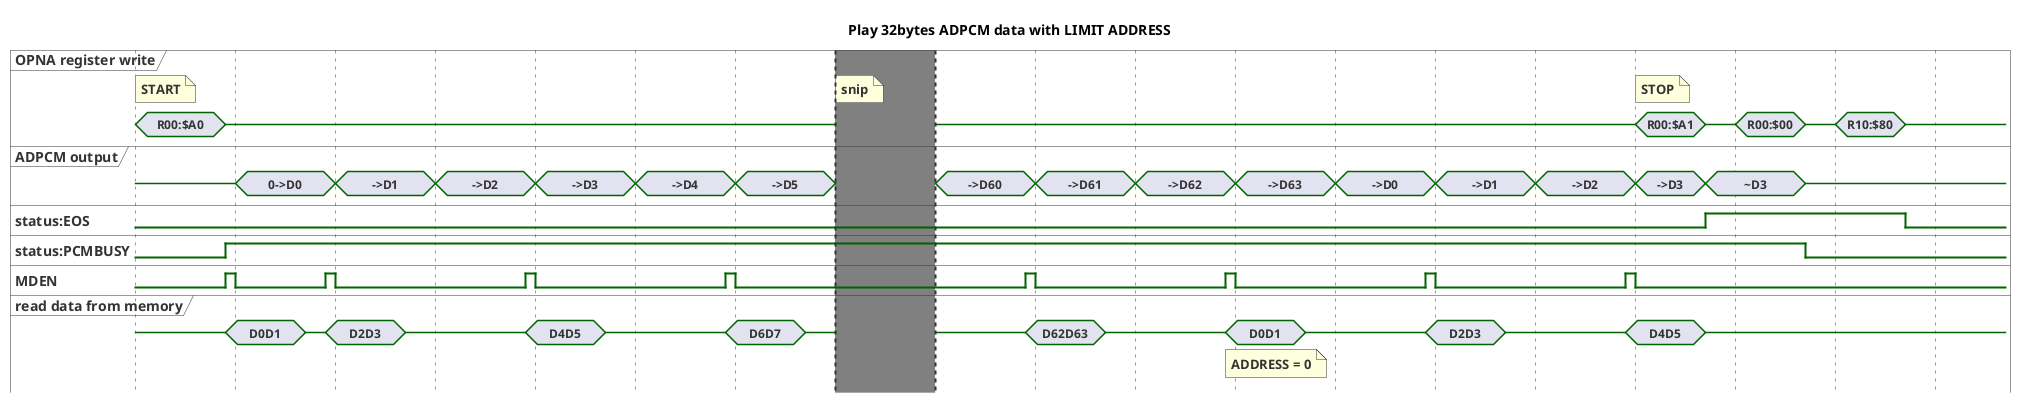 @startuml
Title Play 32bytes ADPCM data with LIMIT ADDRESS

scale 100 as 100 pixels
hide time-axis

concise "OPNA register write" as OPNA
concise "ADPCM output" as OUT
binary "status:EOS" as EOS
binary "status:PCMBUSY" as PCMBUSY
binary "MDEN" as MDEN
concise "read data from memory" as RD

@0 as :start
@800 as :lasthalf
@1500 as :stopseq

'----------------------------------------------------------------

@:start
OPNA is "R00:$A0"
note top of OPNA: START 
OUT is {-}
RD is {-}
@+90
OPNA is {-}
PCMBUSY is high
MDEN is high
RD is "D0D1"
@+10
MDEN is low
@+70
RD is {-}

@:start+100
OPNA is {-}
OUT is "0->D0"
@+90
MDEN is high
RD is "D2D3"
@+10
MDEN is low
@+70
RD is {-}

@:start+200
OUT is "->D1"

@:start+300
OPNA is {-}
OUT is "->D2"
@+90
MDEN is high
RD is "D4D5"
@+10
MDEN is low
@+70
RD is {-}

@:start+400
OUT is "->D3"

@:start+500
OPNA is {-}
OUT is "->D4"
@+90
MDEN is high
RD is "D6D7"
@+10
MDEN is low
@+70
RD is {-}

@:start+600
OUT is "->D5"

@:start+700
note top of OPNA: snip
OPNA is {hidden}
OUT is {hidden}
MDEN is {hidden}
RD is {hidden}

'----------------------------------------------------------------

highlight 700 to 800 #Gray

'----------------------------------------------------------------

@:lasthalf
OPNA is {-}
OUT is "->D60"
RD is {-}
@+90
MDEN is high
RD is "D62D63"
@+10
MDEN is low
@+70
RD is {-}

@:lasthalf+100
OPNA is {-}
OUT is "->D61"


@:lasthalf+200
OPNA is {-}
OUT is "->D62"
@+90
MDEN is high
RD is "D0D1"
note bottom of RD: ADDRESS = 0
@+10
MDEN is low
@+70
RD is {-}

@:lasthalf+300
OPNA is {-}
OUT is "->D63"

@:lasthalf+400
OPNA is {-}
OUT is "->D0"
@+90
MDEN is high
RD is "D2D3"
@+10
MDEN is low
@+70
RD is {-}

@:lasthalf+500
OPNA is {-}
OUT is "->D1"


@:lasthalf+600
OPNA is {-}
OUT is "->D2"
@+90
MDEN is high
RD is "D4D5"
@+10
MDEN is low
@+70
RD is {-}





'----------------------------------------------------------------

@:stopseq
OPNA is "R00:$A1"
OUT is "->D3"
note top of OPNA: STOP
@+70
OPNA is {-}
OUT is "~D3"
EOS is high
@:stopseq+100
OPNA is "R00:$00"
@+70
OPNA is {-}
OUT is {-}
PCMBUSY is low
@:stopseq+200
OPNA is "R10:$80"
@+70
OPNA is {-}
EOS is low


@enduml